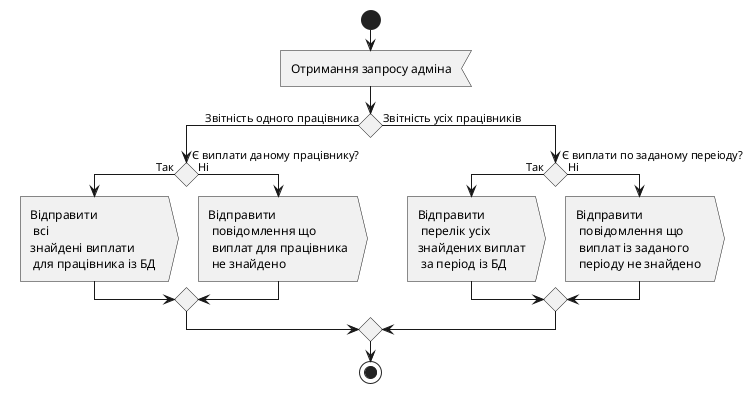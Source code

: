 @startuml get_report
skinparam conditionStyle diamond
start 
    :Отримання запросу адміна<
    if( ) then (Звітність одного працівника)
    if(Є виплати даному працівнику?) then (Так)
    :Відправити\n всі\nзнайдені виплати\n для працівника із БД >
    else (Ні)
    :Відправити\n повідомлення що\n виплат для працівника\n не знайдено >
    endif
    else (Звітність усіх працівників)
        
        if(Є виплати по заданому переіоду? ) then (Так)
       
         :Відправити\n перелік усіх \nзнайдених виплат\n за період із БД>
         else (Ні)
         :Відправити\n повідомлення що\n виплат із заданого\n періоду не знайдено >
         endif
    endif
stop
@enduml
